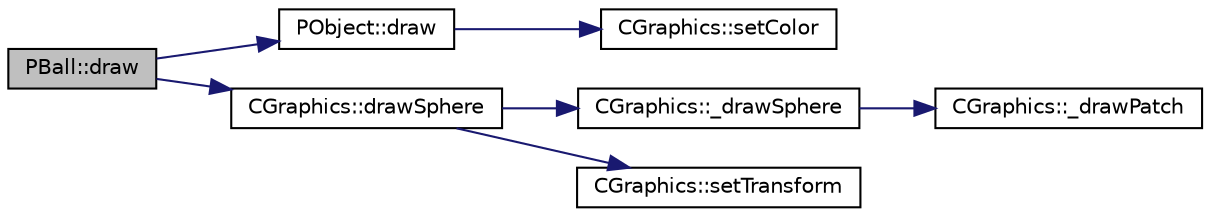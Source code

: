 digraph "PBall::draw"
{
 // INTERACTIVE_SVG=YES
  edge [fontname="Helvetica",fontsize="10",labelfontname="Helvetica",labelfontsize="10"];
  node [fontname="Helvetica",fontsize="10",shape=record];
  rankdir="LR";
  Node1 [label="PBall::draw",height=0.2,width=0.4,color="black", fillcolor="grey75", style="filled", fontcolor="black"];
  Node1 -> Node2 [color="midnightblue",fontsize="10",style="solid",fontname="Helvetica"];
  Node2 [label="PObject::draw",height=0.2,width=0.4,color="black", fillcolor="white", style="filled",URL="$d1/d18/class_p_object.html#a36d211422c2ea6f4c31b3e8ea702c3c6"];
  Node2 -> Node3 [color="midnightblue",fontsize="10",style="solid",fontname="Helvetica"];
  Node3 [label="CGraphics::setColor",height=0.2,width=0.4,color="black", fillcolor="white", style="filled",URL="$dc/d90/class_c_graphics.html#a0f7f5c5986a73abc8a582af6ffc43624"];
  Node1 -> Node4 [color="midnightblue",fontsize="10",style="solid",fontname="Helvetica"];
  Node4 [label="CGraphics::drawSphere",height=0.2,width=0.4,color="black", fillcolor="white", style="filled",URL="$dc/d90/class_c_graphics.html#a4c4aba4c8d342d895f3f196bf5acb73a"];
  Node4 -> Node5 [color="midnightblue",fontsize="10",style="solid",fontname="Helvetica"];
  Node5 [label="CGraphics::_drawSphere",height=0.2,width=0.4,color="black", fillcolor="white", style="filled",URL="$dc/d90/class_c_graphics.html#adc20f86b40f6dd10fab6f100497137f7"];
  Node5 -> Node6 [color="midnightblue",fontsize="10",style="solid",fontname="Helvetica"];
  Node6 [label="CGraphics::_drawPatch",height=0.2,width=0.4,color="black", fillcolor="white", style="filled",URL="$dc/d90/class_c_graphics.html#a0a532bbebddebfe65bfcde2882270518"];
  Node4 -> Node7 [color="midnightblue",fontsize="10",style="solid",fontname="Helvetica"];
  Node7 [label="CGraphics::setTransform",height=0.2,width=0.4,color="black", fillcolor="white", style="filled",URL="$dc/d90/class_c_graphics.html#a4e58098242bc6fa87afa6ac6bd4e873f"];
}
